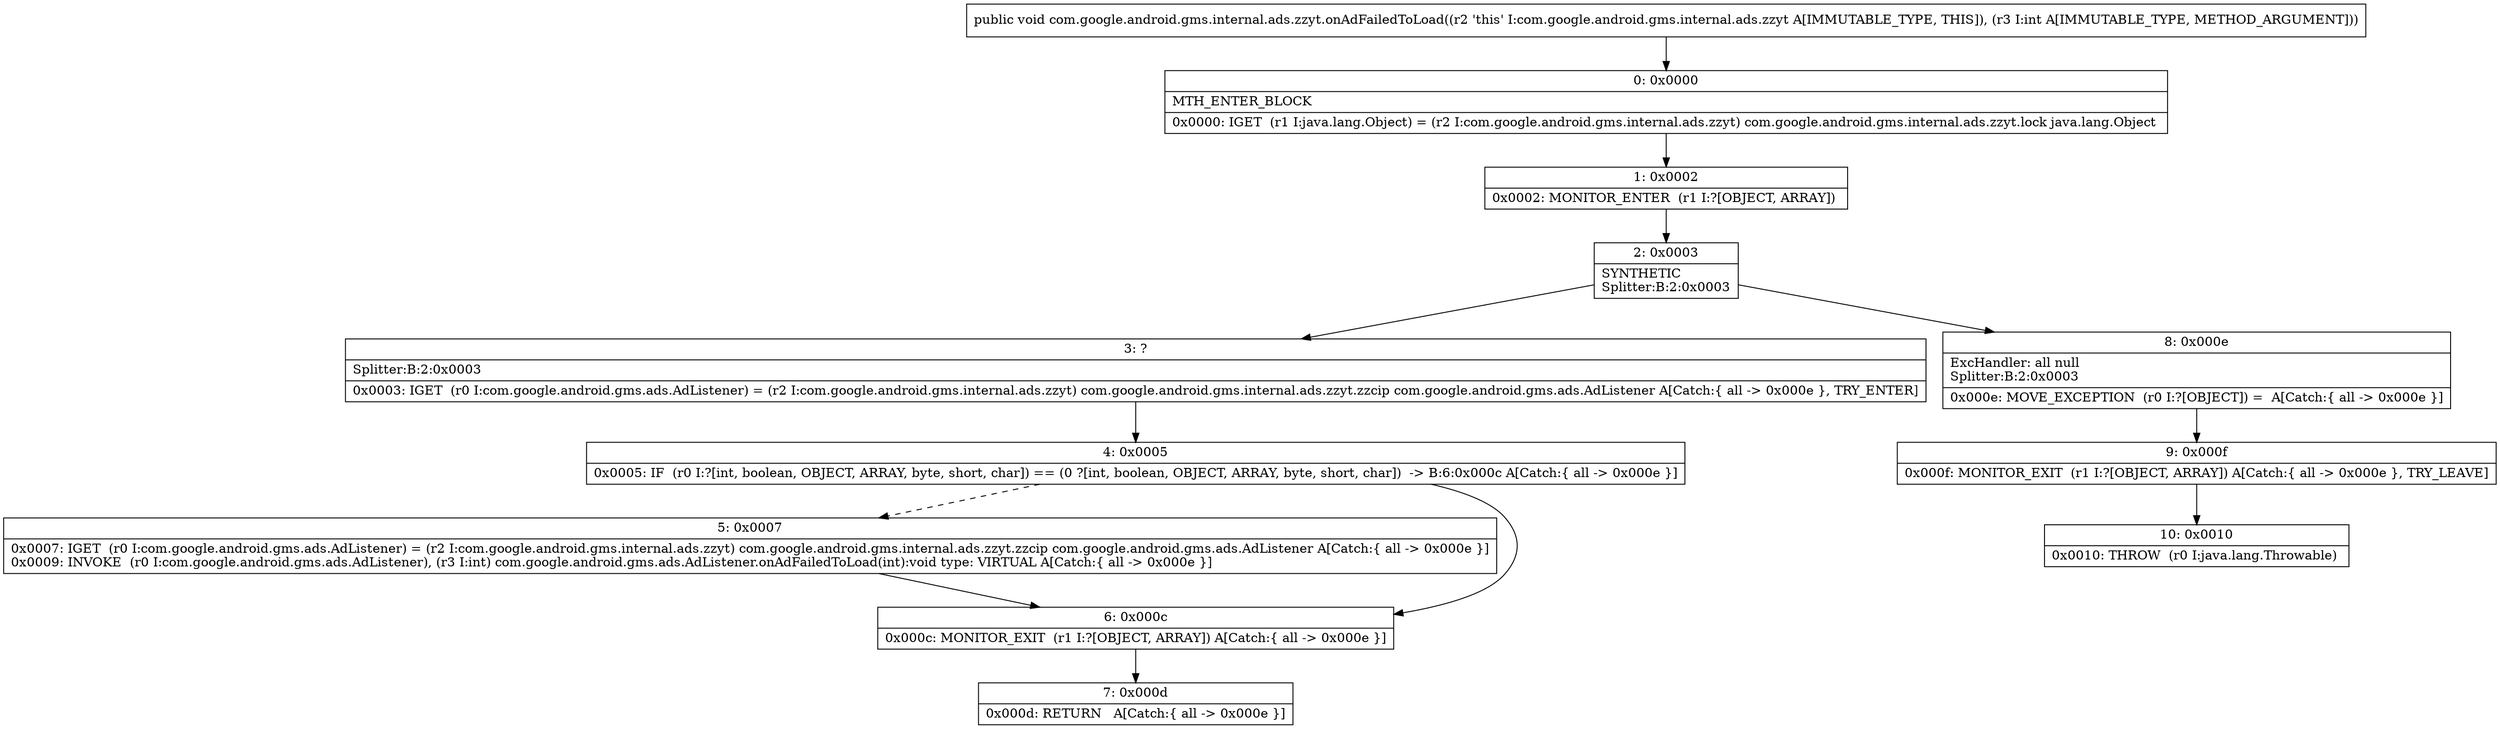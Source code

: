 digraph "CFG forcom.google.android.gms.internal.ads.zzyt.onAdFailedToLoad(I)V" {
Node_0 [shape=record,label="{0\:\ 0x0000|MTH_ENTER_BLOCK\l|0x0000: IGET  (r1 I:java.lang.Object) = (r2 I:com.google.android.gms.internal.ads.zzyt) com.google.android.gms.internal.ads.zzyt.lock java.lang.Object \l}"];
Node_1 [shape=record,label="{1\:\ 0x0002|0x0002: MONITOR_ENTER  (r1 I:?[OBJECT, ARRAY]) \l}"];
Node_2 [shape=record,label="{2\:\ 0x0003|SYNTHETIC\lSplitter:B:2:0x0003\l}"];
Node_3 [shape=record,label="{3\:\ ?|Splitter:B:2:0x0003\l|0x0003: IGET  (r0 I:com.google.android.gms.ads.AdListener) = (r2 I:com.google.android.gms.internal.ads.zzyt) com.google.android.gms.internal.ads.zzyt.zzcip com.google.android.gms.ads.AdListener A[Catch:\{ all \-\> 0x000e \}, TRY_ENTER]\l}"];
Node_4 [shape=record,label="{4\:\ 0x0005|0x0005: IF  (r0 I:?[int, boolean, OBJECT, ARRAY, byte, short, char]) == (0 ?[int, boolean, OBJECT, ARRAY, byte, short, char])  \-\> B:6:0x000c A[Catch:\{ all \-\> 0x000e \}]\l}"];
Node_5 [shape=record,label="{5\:\ 0x0007|0x0007: IGET  (r0 I:com.google.android.gms.ads.AdListener) = (r2 I:com.google.android.gms.internal.ads.zzyt) com.google.android.gms.internal.ads.zzyt.zzcip com.google.android.gms.ads.AdListener A[Catch:\{ all \-\> 0x000e \}]\l0x0009: INVOKE  (r0 I:com.google.android.gms.ads.AdListener), (r3 I:int) com.google.android.gms.ads.AdListener.onAdFailedToLoad(int):void type: VIRTUAL A[Catch:\{ all \-\> 0x000e \}]\l}"];
Node_6 [shape=record,label="{6\:\ 0x000c|0x000c: MONITOR_EXIT  (r1 I:?[OBJECT, ARRAY]) A[Catch:\{ all \-\> 0x000e \}]\l}"];
Node_7 [shape=record,label="{7\:\ 0x000d|0x000d: RETURN   A[Catch:\{ all \-\> 0x000e \}]\l}"];
Node_8 [shape=record,label="{8\:\ 0x000e|ExcHandler: all null\lSplitter:B:2:0x0003\l|0x000e: MOVE_EXCEPTION  (r0 I:?[OBJECT]) =  A[Catch:\{ all \-\> 0x000e \}]\l}"];
Node_9 [shape=record,label="{9\:\ 0x000f|0x000f: MONITOR_EXIT  (r1 I:?[OBJECT, ARRAY]) A[Catch:\{ all \-\> 0x000e \}, TRY_LEAVE]\l}"];
Node_10 [shape=record,label="{10\:\ 0x0010|0x0010: THROW  (r0 I:java.lang.Throwable) \l}"];
MethodNode[shape=record,label="{public void com.google.android.gms.internal.ads.zzyt.onAdFailedToLoad((r2 'this' I:com.google.android.gms.internal.ads.zzyt A[IMMUTABLE_TYPE, THIS]), (r3 I:int A[IMMUTABLE_TYPE, METHOD_ARGUMENT])) }"];
MethodNode -> Node_0;
Node_0 -> Node_1;
Node_1 -> Node_2;
Node_2 -> Node_3;
Node_2 -> Node_8;
Node_3 -> Node_4;
Node_4 -> Node_5[style=dashed];
Node_4 -> Node_6;
Node_5 -> Node_6;
Node_6 -> Node_7;
Node_8 -> Node_9;
Node_9 -> Node_10;
}

